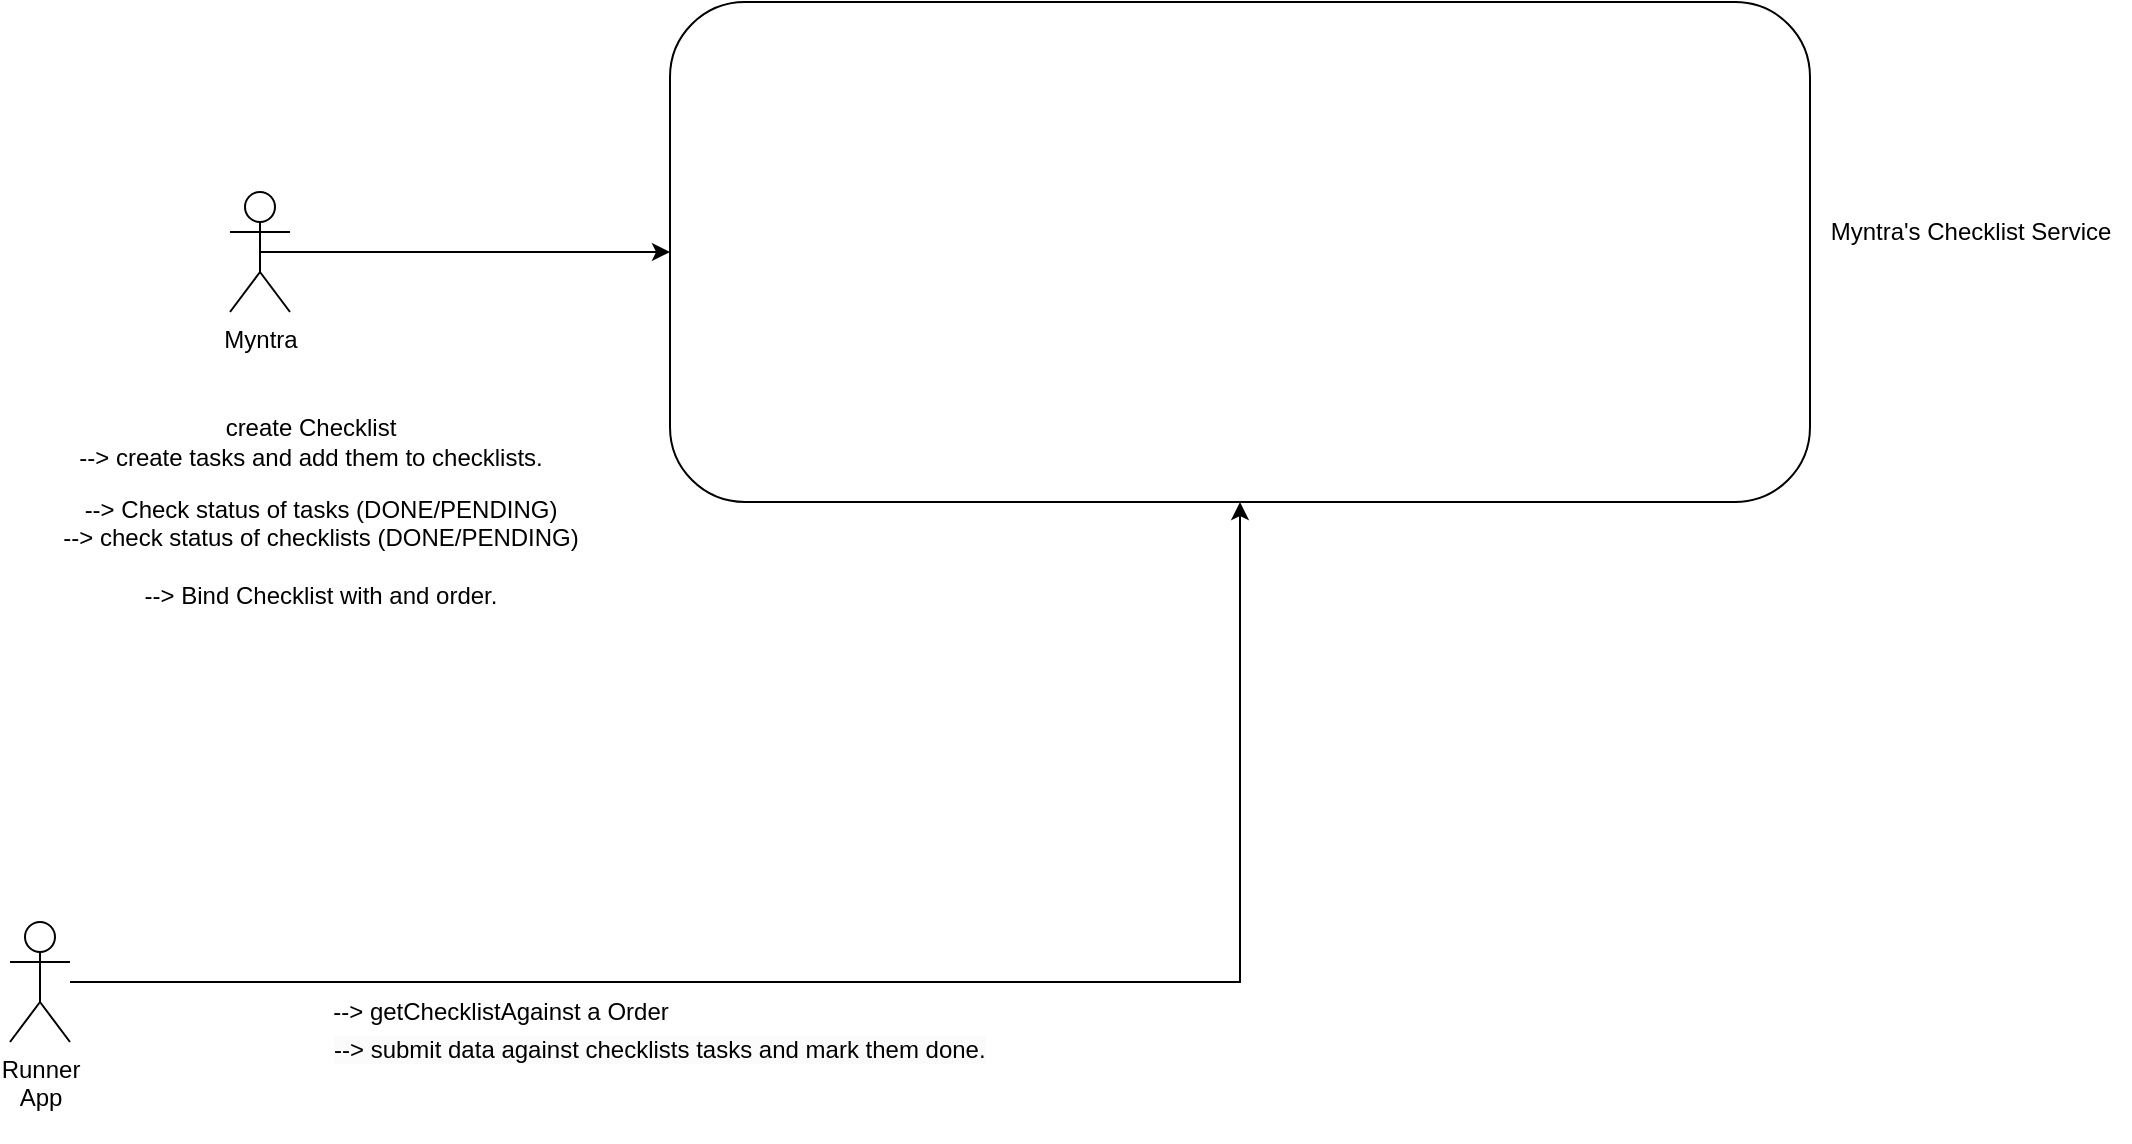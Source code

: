 <mxfile version="24.6.5" type="github">
  <diagram name="Page-1" id="5UzRJ42mAt-rpYMhr1IP">
    <mxGraphModel dx="2309" dy="764" grid="1" gridSize="10" guides="1" tooltips="1" connect="1" arrows="1" fold="1" page="1" pageScale="1" pageWidth="827" pageHeight="1169" math="0" shadow="0">
      <root>
        <mxCell id="0" />
        <mxCell id="1" parent="0" />
        <mxCell id="5-JFNTVQn3oIMdfMQjbw-5" style="edgeStyle=orthogonalEdgeStyle;rounded=0;orthogonalLoop=1;jettySize=auto;html=1;exitX=0.5;exitY=0.5;exitDx=0;exitDy=0;exitPerimeter=0;" edge="1" parent="1" source="5-JFNTVQn3oIMdfMQjbw-1" target="5-JFNTVQn3oIMdfMQjbw-2">
          <mxGeometry relative="1" as="geometry" />
        </mxCell>
        <mxCell id="5-JFNTVQn3oIMdfMQjbw-1" value="Myntra" style="shape=umlActor;verticalLabelPosition=bottom;verticalAlign=top;html=1;outlineConnect=0;" vertex="1" parent="1">
          <mxGeometry x="40" y="185" width="30" height="60" as="geometry" />
        </mxCell>
        <mxCell id="5-JFNTVQn3oIMdfMQjbw-2" value="" style="rounded=1;whiteSpace=wrap;html=1;" vertex="1" parent="1">
          <mxGeometry x="260" y="90" width="570" height="250" as="geometry" />
        </mxCell>
        <mxCell id="5-JFNTVQn3oIMdfMQjbw-3" value="Myntra&#39;s Checklist Service" style="text;html=1;align=center;verticalAlign=middle;resizable=0;points=[];autosize=1;strokeColor=none;fillColor=none;" vertex="1" parent="1">
          <mxGeometry x="830" y="190" width="160" height="30" as="geometry" />
        </mxCell>
        <mxCell id="5-JFNTVQn3oIMdfMQjbw-6" value="create Checklist &lt;br&gt;--&amp;gt; create tasks and add them to checklists." style="text;html=1;align=center;verticalAlign=middle;resizable=0;points=[];autosize=1;strokeColor=none;fillColor=none;" vertex="1" parent="1">
          <mxGeometry x="-50" y="290" width="260" height="40" as="geometry" />
        </mxCell>
        <mxCell id="5-JFNTVQn3oIMdfMQjbw-7" value="--&amp;gt; Check status of tasks (DONE/PENDING)&lt;br&gt;--&amp;gt; check status of checklists (DONE/PENDING)&lt;div&gt;&lt;br&gt;--&amp;gt; Bind Checklist with and order.&lt;/div&gt;" style="text;html=1;align=center;verticalAlign=middle;resizable=0;points=[];autosize=1;strokeColor=none;fillColor=none;" vertex="1" parent="1">
          <mxGeometry x="-55" y="330" width="280" height="70" as="geometry" />
        </mxCell>
        <mxCell id="5-JFNTVQn3oIMdfMQjbw-9" style="edgeStyle=orthogonalEdgeStyle;rounded=0;orthogonalLoop=1;jettySize=auto;html=1;" edge="1" parent="1" source="5-JFNTVQn3oIMdfMQjbw-8" target="5-JFNTVQn3oIMdfMQjbw-2">
          <mxGeometry relative="1" as="geometry">
            <mxPoint x="410" y="360" as="targetPoint" />
          </mxGeometry>
        </mxCell>
        <mxCell id="5-JFNTVQn3oIMdfMQjbw-8" value="Runner&lt;br&gt;App&lt;div&gt;&lt;br/&gt;&lt;/div&gt;" style="shape=umlActor;verticalLabelPosition=bottom;verticalAlign=top;html=1;outlineConnect=0;" vertex="1" parent="1">
          <mxGeometry x="-70" y="550" width="30" height="60" as="geometry" />
        </mxCell>
        <mxCell id="5-JFNTVQn3oIMdfMQjbw-11" value="&lt;span style=&quot;color: rgb(0, 0, 0); font-family: Helvetica; font-size: 12px; font-style: normal; font-variant-ligatures: normal; font-variant-caps: normal; font-weight: 400; letter-spacing: normal; orphans: 2; text-align: center; text-indent: 0px; text-transform: none; widows: 2; word-spacing: 0px; -webkit-text-stroke-width: 0px; white-space: nowrap; background-color: rgb(251, 251, 251); text-decoration-thickness: initial; text-decoration-style: initial; text-decoration-color: initial; display: inline !important; float: none;&quot;&gt;--&amp;gt; submit data against checklists tasks and mark them done.&lt;/span&gt;&lt;br style=&quot;forced-color-adjust: none; color: rgb(0, 0, 0); font-family: Helvetica; font-size: 12px; font-style: normal; font-variant-ligatures: normal; font-variant-caps: normal; font-weight: 400; letter-spacing: normal; orphans: 2; text-align: center; text-indent: 0px; text-transform: none; widows: 2; word-spacing: 0px; -webkit-text-stroke-width: 0px; white-space: nowrap; background-color: rgb(251, 251, 251); text-decoration-thickness: initial; text-decoration-style: initial; text-decoration-color: initial;&quot;&gt;" style="text;whiteSpace=wrap;html=1;" vertex="1" parent="1">
          <mxGeometry x="90" y="600" width="360" height="40" as="geometry" />
        </mxCell>
        <mxCell id="5-JFNTVQn3oIMdfMQjbw-12" value="--&amp;gt; getChecklistAgainst a Order" style="text;html=1;align=center;verticalAlign=middle;resizable=0;points=[];autosize=1;strokeColor=none;fillColor=none;" vertex="1" parent="1">
          <mxGeometry x="80" y="580" width="190" height="30" as="geometry" />
        </mxCell>
      </root>
    </mxGraphModel>
  </diagram>
</mxfile>
